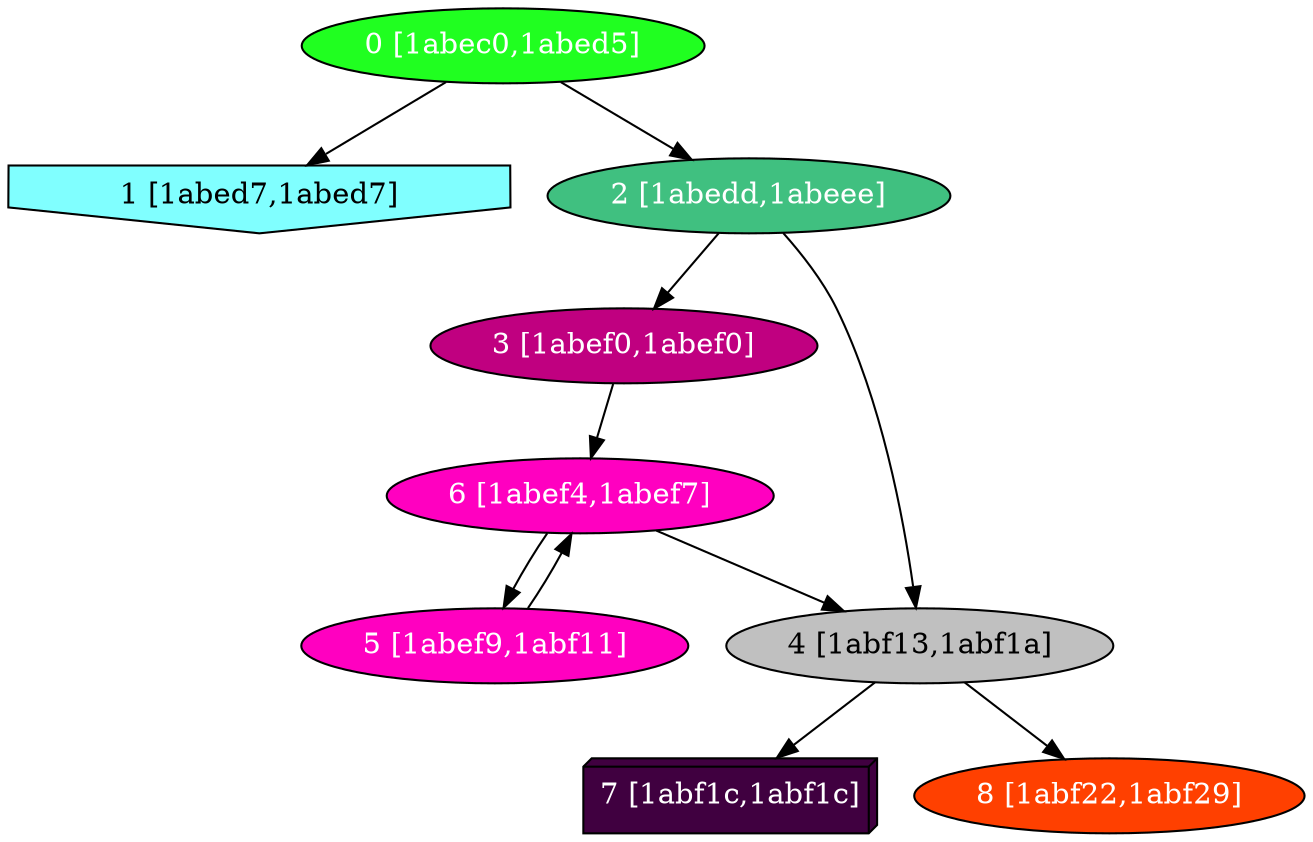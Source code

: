 diGraph libnss3{
	libnss3_0  [style=filled fillcolor="#20FF20" fontcolor="#ffffff" shape=oval label="0 [1abec0,1abed5]"]
	libnss3_1  [style=filled fillcolor="#80FFFF" fontcolor="#000000" shape=invhouse label="1 [1abed7,1abed7]"]
	libnss3_2  [style=filled fillcolor="#40C080" fontcolor="#ffffff" shape=oval label="2 [1abedd,1abeee]"]
	libnss3_3  [style=filled fillcolor="#C00080" fontcolor="#ffffff" shape=oval label="3 [1abef0,1abef0]"]
	libnss3_4  [style=filled fillcolor="#C0C0C0" fontcolor="#000000" shape=oval label="4 [1abf13,1abf1a]"]
	libnss3_5  [style=filled fillcolor="#FF00C0" fontcolor="#ffffff" shape=oval label="5 [1abef9,1abf11]"]
	libnss3_6  [style=filled fillcolor="#FF00C0" fontcolor="#ffffff" shape=oval label="6 [1abef4,1abef7]"]
	libnss3_7  [style=filled fillcolor="#400040" fontcolor="#ffffff" shape=box3d label="7 [1abf1c,1abf1c]"]
	libnss3_8  [style=filled fillcolor="#FF4000" fontcolor="#ffffff" shape=oval label="8 [1abf22,1abf29]"]

	libnss3_0 -> libnss3_1
	libnss3_0 -> libnss3_2
	libnss3_2 -> libnss3_3
	libnss3_2 -> libnss3_4
	libnss3_3 -> libnss3_6
	libnss3_4 -> libnss3_7
	libnss3_4 -> libnss3_8
	libnss3_5 -> libnss3_6
	libnss3_6 -> libnss3_4
	libnss3_6 -> libnss3_5
}